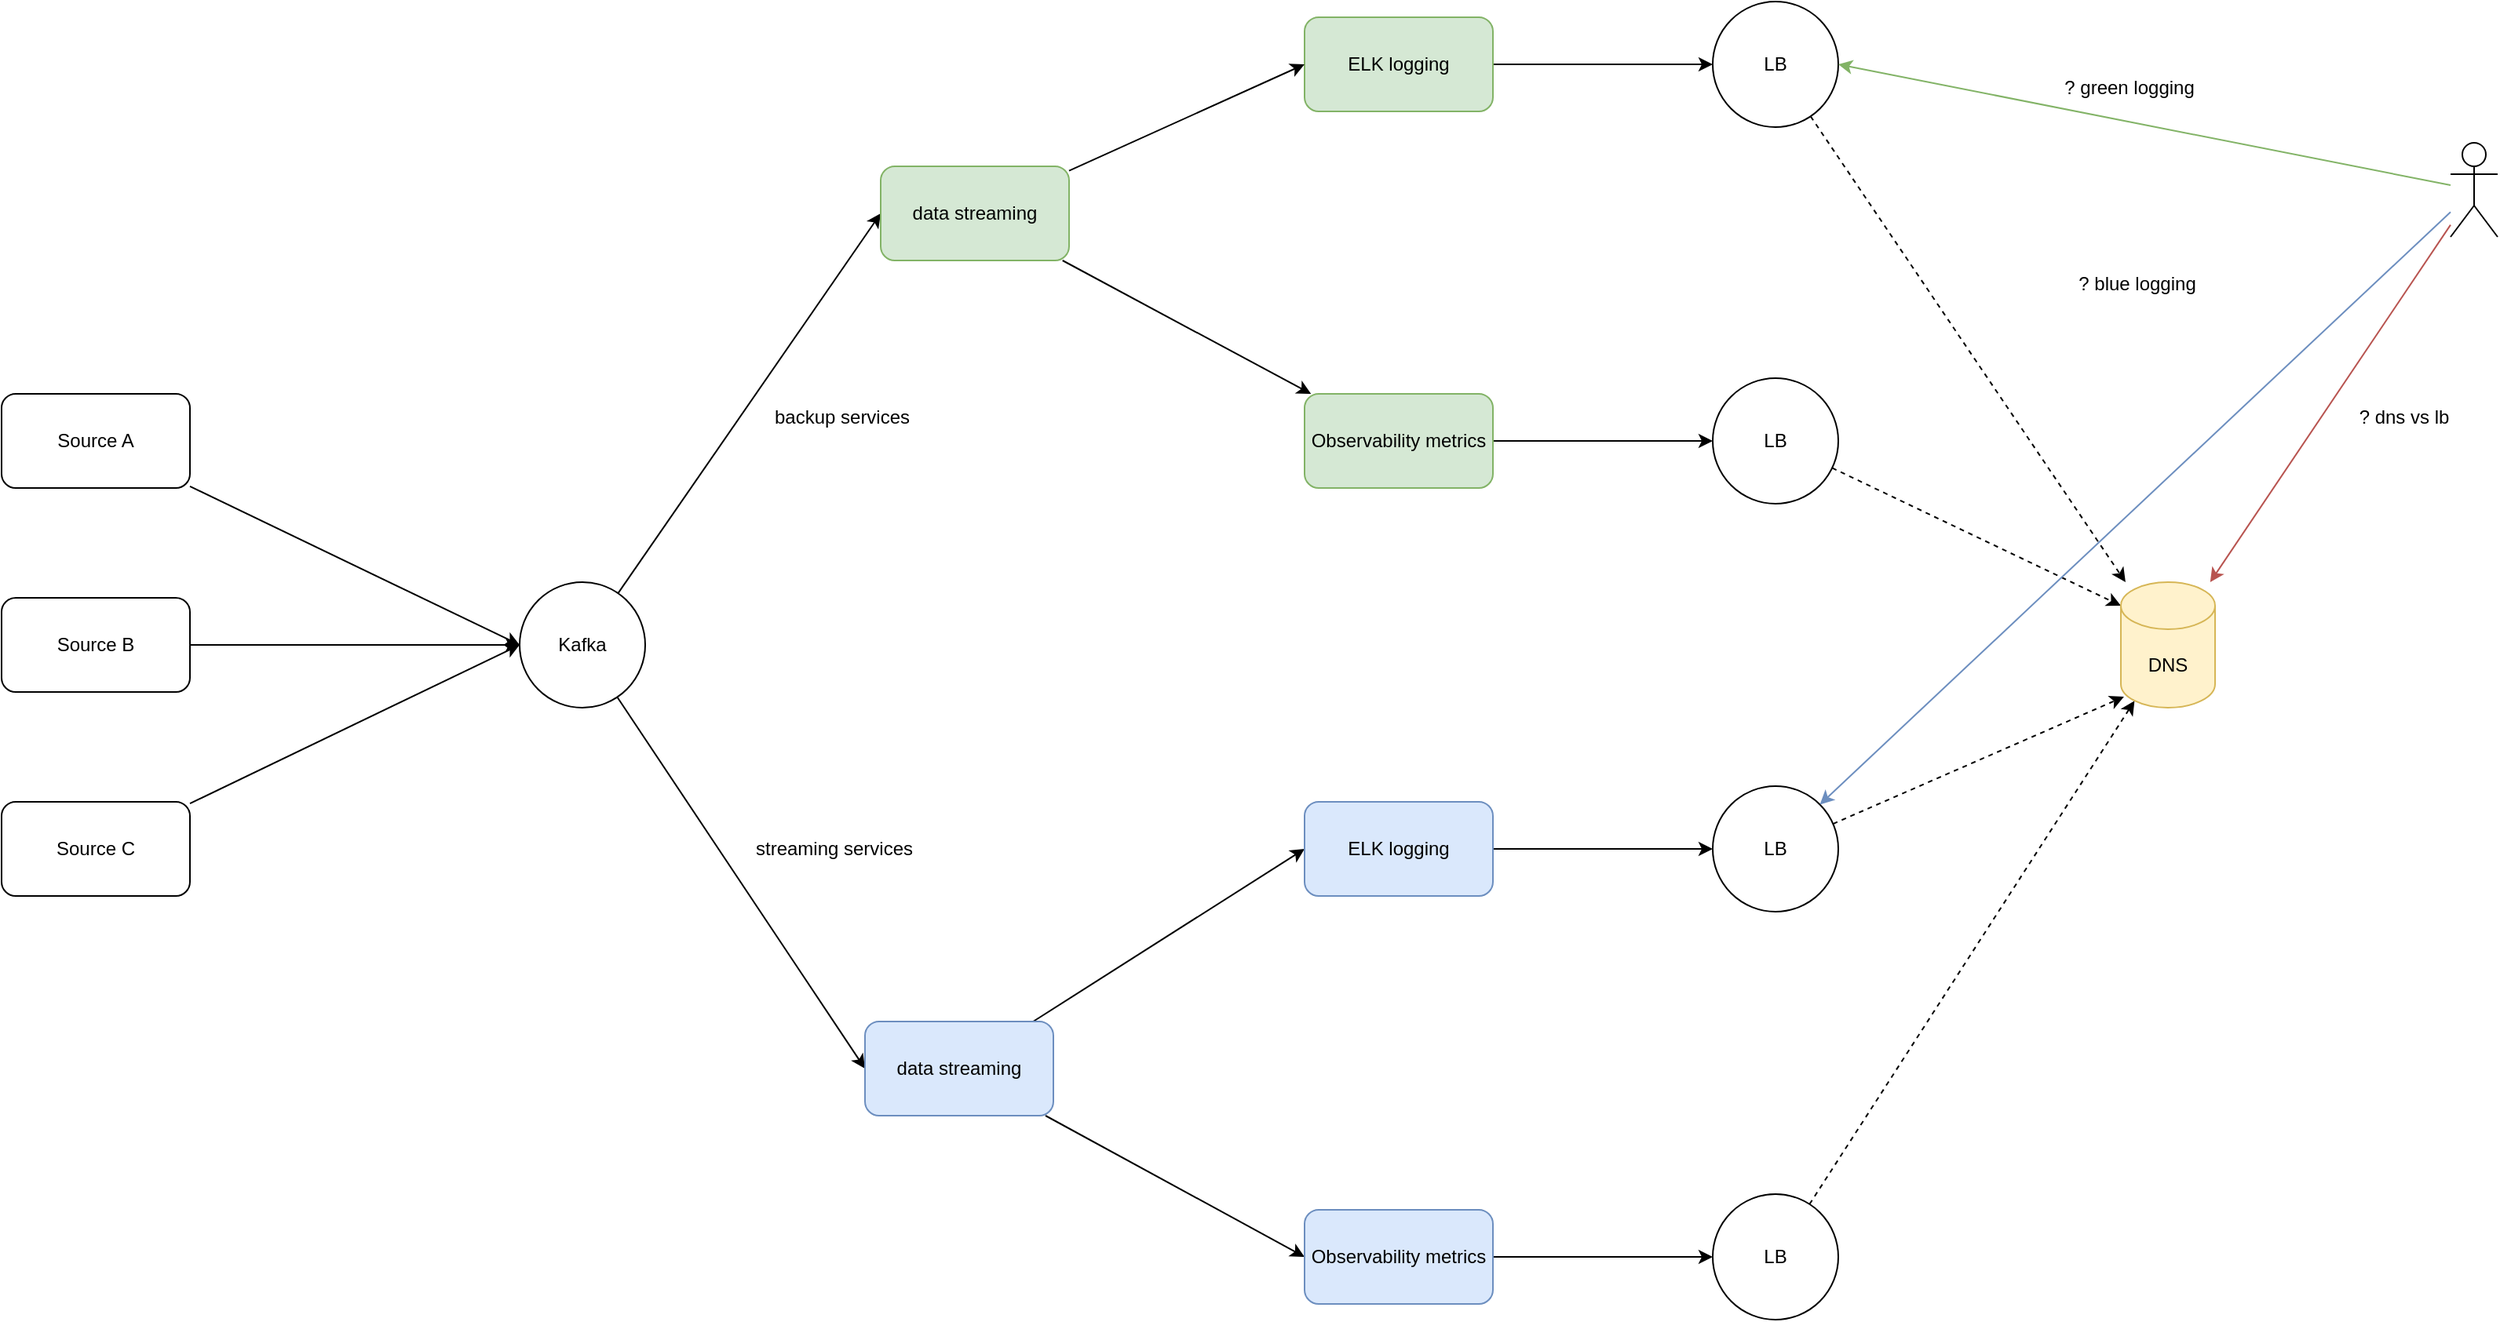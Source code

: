 <mxfile version="20.8.23" type="github">
  <diagram name="Page-1" id="deL3lOo2VgF-D5GflFnZ">
    <mxGraphModel dx="2036" dy="1131" grid="1" gridSize="10" guides="1" tooltips="1" connect="1" arrows="1" fold="1" page="1" pageScale="1" pageWidth="850" pageHeight="1100" math="0" shadow="0">
      <root>
        <mxCell id="0" />
        <mxCell id="1" parent="0" />
        <mxCell id="dK_oFnncHZP7D3tkraAX-10" style="edgeStyle=none;rounded=0;orthogonalLoop=1;jettySize=auto;html=1;entryX=0;entryY=0.5;entryDx=0;entryDy=0;" edge="1" parent="1" source="dK_oFnncHZP7D3tkraAX-1" target="dK_oFnncHZP7D3tkraAX-4">
          <mxGeometry relative="1" as="geometry" />
        </mxCell>
        <mxCell id="dK_oFnncHZP7D3tkraAX-1" value="Source A" style="rounded=1;whiteSpace=wrap;html=1;" vertex="1" parent="1">
          <mxGeometry x="80" y="360" width="120" height="60" as="geometry" />
        </mxCell>
        <mxCell id="dK_oFnncHZP7D3tkraAX-8" style="edgeStyle=orthogonalEdgeStyle;rounded=0;orthogonalLoop=1;jettySize=auto;html=1;entryX=0;entryY=0.5;entryDx=0;entryDy=0;" edge="1" parent="1" source="dK_oFnncHZP7D3tkraAX-2" target="dK_oFnncHZP7D3tkraAX-4">
          <mxGeometry relative="1" as="geometry" />
        </mxCell>
        <mxCell id="dK_oFnncHZP7D3tkraAX-2" value="Source B" style="rounded=1;whiteSpace=wrap;html=1;" vertex="1" parent="1">
          <mxGeometry x="80" y="490" width="120" height="60" as="geometry" />
        </mxCell>
        <mxCell id="dK_oFnncHZP7D3tkraAX-11" style="edgeStyle=none;rounded=0;orthogonalLoop=1;jettySize=auto;html=1;entryX=0;entryY=0.5;entryDx=0;entryDy=0;" edge="1" parent="1" source="dK_oFnncHZP7D3tkraAX-3" target="dK_oFnncHZP7D3tkraAX-4">
          <mxGeometry relative="1" as="geometry">
            <mxPoint x="370" y="520" as="targetPoint" />
          </mxGeometry>
        </mxCell>
        <mxCell id="dK_oFnncHZP7D3tkraAX-3" value="Source C" style="rounded=1;whiteSpace=wrap;html=1;" vertex="1" parent="1">
          <mxGeometry x="80" y="620" width="120" height="60" as="geometry" />
        </mxCell>
        <mxCell id="dK_oFnncHZP7D3tkraAX-9" style="rounded=0;orthogonalLoop=1;jettySize=auto;html=1;entryX=0;entryY=0.5;entryDx=0;entryDy=0;" edge="1" parent="1" source="dK_oFnncHZP7D3tkraAX-4" target="dK_oFnncHZP7D3tkraAX-5">
          <mxGeometry relative="1" as="geometry" />
        </mxCell>
        <mxCell id="dK_oFnncHZP7D3tkraAX-20" style="edgeStyle=none;rounded=0;orthogonalLoop=1;jettySize=auto;html=1;entryX=0;entryY=0.5;entryDx=0;entryDy=0;" edge="1" parent="1" source="dK_oFnncHZP7D3tkraAX-4" target="dK_oFnncHZP7D3tkraAX-19">
          <mxGeometry relative="1" as="geometry" />
        </mxCell>
        <mxCell id="dK_oFnncHZP7D3tkraAX-4" value="Kafka" style="ellipse;whiteSpace=wrap;html=1;aspect=fixed;" vertex="1" parent="1">
          <mxGeometry x="410" y="480" width="80" height="80" as="geometry" />
        </mxCell>
        <mxCell id="dK_oFnncHZP7D3tkraAX-12" style="edgeStyle=none;rounded=0;orthogonalLoop=1;jettySize=auto;html=1;entryX=0;entryY=0.5;entryDx=0;entryDy=0;" edge="1" parent="1" source="dK_oFnncHZP7D3tkraAX-5" target="dK_oFnncHZP7D3tkraAX-23">
          <mxGeometry relative="1" as="geometry" />
        </mxCell>
        <mxCell id="dK_oFnncHZP7D3tkraAX-13" style="edgeStyle=none;rounded=0;orthogonalLoop=1;jettySize=auto;html=1;entryX=0;entryY=0.5;entryDx=0;entryDy=0;" edge="1" parent="1" source="dK_oFnncHZP7D3tkraAX-5" target="dK_oFnncHZP7D3tkraAX-7">
          <mxGeometry relative="1" as="geometry" />
        </mxCell>
        <mxCell id="dK_oFnncHZP7D3tkraAX-5" value="data streaming" style="rounded=1;whiteSpace=wrap;html=1;fillColor=#dae8fc;strokeColor=#6c8ebf;" vertex="1" parent="1">
          <mxGeometry x="630" y="760" width="120" height="60" as="geometry" />
        </mxCell>
        <mxCell id="dK_oFnncHZP7D3tkraAX-16" style="edgeStyle=none;rounded=0;orthogonalLoop=1;jettySize=auto;html=1;entryX=0;entryY=0.5;entryDx=0;entryDy=0;" edge="1" parent="1" source="dK_oFnncHZP7D3tkraAX-6" target="dK_oFnncHZP7D3tkraAX-14">
          <mxGeometry relative="1" as="geometry" />
        </mxCell>
        <mxCell id="dK_oFnncHZP7D3tkraAX-6" value="Observability metrics" style="rounded=1;whiteSpace=wrap;html=1;fillColor=#d5e8d4;strokeColor=#82b366;" vertex="1" parent="1">
          <mxGeometry x="910" y="360" width="120" height="60" as="geometry" />
        </mxCell>
        <mxCell id="dK_oFnncHZP7D3tkraAX-28" style="edgeStyle=none;rounded=0;orthogonalLoop=1;jettySize=auto;html=1;entryX=0;entryY=0.5;entryDx=0;entryDy=0;" edge="1" parent="1" source="dK_oFnncHZP7D3tkraAX-7" target="dK_oFnncHZP7D3tkraAX-29">
          <mxGeometry relative="1" as="geometry">
            <mxPoint x="1170" y="780" as="targetPoint" />
          </mxGeometry>
        </mxCell>
        <mxCell id="dK_oFnncHZP7D3tkraAX-7" value="ELK logging" style="rounded=1;whiteSpace=wrap;html=1;fillColor=#dae8fc;strokeColor=#6c8ebf;" vertex="1" parent="1">
          <mxGeometry x="910" y="620" width="120" height="60" as="geometry" />
        </mxCell>
        <mxCell id="dK_oFnncHZP7D3tkraAX-32" style="edgeStyle=none;rounded=0;orthogonalLoop=1;jettySize=auto;html=1;entryX=0;entryY=0;entryDx=0;entryDy=15;entryPerimeter=0;dashed=1;strokeColor=#000000;" edge="1" parent="1" source="dK_oFnncHZP7D3tkraAX-14" target="dK_oFnncHZP7D3tkraAX-31">
          <mxGeometry relative="1" as="geometry" />
        </mxCell>
        <mxCell id="dK_oFnncHZP7D3tkraAX-14" value="LB" style="ellipse;whiteSpace=wrap;html=1;aspect=fixed;" vertex="1" parent="1">
          <mxGeometry x="1170" y="350" width="80" height="80" as="geometry" />
        </mxCell>
        <mxCell id="dK_oFnncHZP7D3tkraAX-17" style="edgeStyle=none;rounded=0;orthogonalLoop=1;jettySize=auto;html=1;entryX=0;entryY=0.5;entryDx=0;entryDy=0;" edge="1" parent="1" source="dK_oFnncHZP7D3tkraAX-15" target="dK_oFnncHZP7D3tkraAX-30">
          <mxGeometry relative="1" as="geometry">
            <mxPoint x="1170" y="270" as="targetPoint" />
          </mxGeometry>
        </mxCell>
        <mxCell id="dK_oFnncHZP7D3tkraAX-15" value="ELK logging" style="rounded=1;whiteSpace=wrap;html=1;fillColor=#d5e8d4;strokeColor=#82b366;" vertex="1" parent="1">
          <mxGeometry x="910" y="120" width="120" height="60" as="geometry" />
        </mxCell>
        <mxCell id="dK_oFnncHZP7D3tkraAX-21" style="edgeStyle=none;rounded=0;orthogonalLoop=1;jettySize=auto;html=1;entryX=0;entryY=0.5;entryDx=0;entryDy=0;" edge="1" parent="1" source="dK_oFnncHZP7D3tkraAX-19" target="dK_oFnncHZP7D3tkraAX-15">
          <mxGeometry relative="1" as="geometry" />
        </mxCell>
        <mxCell id="dK_oFnncHZP7D3tkraAX-46" style="edgeStyle=none;rounded=0;orthogonalLoop=1;jettySize=auto;html=1;strokeColor=#000000;" edge="1" parent="1" source="dK_oFnncHZP7D3tkraAX-19" target="dK_oFnncHZP7D3tkraAX-6">
          <mxGeometry relative="1" as="geometry" />
        </mxCell>
        <mxCell id="dK_oFnncHZP7D3tkraAX-19" value="data streaming" style="rounded=1;whiteSpace=wrap;html=1;fillColor=#d5e8d4;strokeColor=#82b366;" vertex="1" parent="1">
          <mxGeometry x="640" y="215" width="120" height="60" as="geometry" />
        </mxCell>
        <mxCell id="dK_oFnncHZP7D3tkraAX-38" style="edgeStyle=none;rounded=0;orthogonalLoop=1;jettySize=auto;html=1;entryX=0.145;entryY=1;entryDx=0;entryDy=-4.35;entryPerimeter=0;dashed=1;strokeColor=#000000;" edge="1" parent="1" source="dK_oFnncHZP7D3tkraAX-22" target="dK_oFnncHZP7D3tkraAX-31">
          <mxGeometry relative="1" as="geometry" />
        </mxCell>
        <mxCell id="dK_oFnncHZP7D3tkraAX-22" value="LB" style="ellipse;whiteSpace=wrap;html=1;aspect=fixed;" vertex="1" parent="1">
          <mxGeometry x="1170" y="870" width="80" height="80" as="geometry" />
        </mxCell>
        <mxCell id="dK_oFnncHZP7D3tkraAX-27" style="edgeStyle=none;rounded=0;orthogonalLoop=1;jettySize=auto;html=1;entryX=0;entryY=0.5;entryDx=0;entryDy=0;" edge="1" parent="1" source="dK_oFnncHZP7D3tkraAX-23" target="dK_oFnncHZP7D3tkraAX-22">
          <mxGeometry relative="1" as="geometry" />
        </mxCell>
        <mxCell id="dK_oFnncHZP7D3tkraAX-23" value="Observability metrics" style="rounded=1;whiteSpace=wrap;html=1;fillColor=#dae8fc;strokeColor=#6c8ebf;" vertex="1" parent="1">
          <mxGeometry x="910" y="880" width="120" height="60" as="geometry" />
        </mxCell>
        <mxCell id="dK_oFnncHZP7D3tkraAX-37" style="edgeStyle=none;rounded=0;orthogonalLoop=1;jettySize=auto;html=1;entryX=0.033;entryY=0.913;entryDx=0;entryDy=0;entryPerimeter=0;dashed=1;strokeColor=#000000;" edge="1" parent="1" source="dK_oFnncHZP7D3tkraAX-29" target="dK_oFnncHZP7D3tkraAX-31">
          <mxGeometry relative="1" as="geometry" />
        </mxCell>
        <mxCell id="dK_oFnncHZP7D3tkraAX-29" value="LB" style="ellipse;whiteSpace=wrap;html=1;aspect=fixed;" vertex="1" parent="1">
          <mxGeometry x="1170" y="610" width="80" height="80" as="geometry" />
        </mxCell>
        <mxCell id="dK_oFnncHZP7D3tkraAX-36" style="edgeStyle=none;rounded=0;orthogonalLoop=1;jettySize=auto;html=1;dashed=1;strokeColor=#000000;" edge="1" parent="1" source="dK_oFnncHZP7D3tkraAX-30" target="dK_oFnncHZP7D3tkraAX-31">
          <mxGeometry relative="1" as="geometry" />
        </mxCell>
        <mxCell id="dK_oFnncHZP7D3tkraAX-30" value="LB" style="ellipse;whiteSpace=wrap;html=1;aspect=fixed;" vertex="1" parent="1">
          <mxGeometry x="1170" y="110" width="80" height="80" as="geometry" />
        </mxCell>
        <mxCell id="dK_oFnncHZP7D3tkraAX-31" value="DNS" style="shape=cylinder3;whiteSpace=wrap;html=1;boundedLbl=1;backgroundOutline=1;size=15;fillColor=#fff2cc;strokeColor=#d6b656;" vertex="1" parent="1">
          <mxGeometry x="1430" y="480" width="60" height="80" as="geometry" />
        </mxCell>
        <mxCell id="dK_oFnncHZP7D3tkraAX-40" style="edgeStyle=none;rounded=0;orthogonalLoop=1;jettySize=auto;html=1;entryX=1;entryY=0.5;entryDx=0;entryDy=0;strokeColor=#82b366;fillColor=#d5e8d4;" edge="1" parent="1" source="dK_oFnncHZP7D3tkraAX-39" target="dK_oFnncHZP7D3tkraAX-30">
          <mxGeometry relative="1" as="geometry" />
        </mxCell>
        <mxCell id="dK_oFnncHZP7D3tkraAX-41" style="edgeStyle=none;rounded=0;orthogonalLoop=1;jettySize=auto;html=1;entryX=1;entryY=0;entryDx=0;entryDy=0;strokeColor=#6c8ebf;fillColor=#dae8fc;" edge="1" parent="1" source="dK_oFnncHZP7D3tkraAX-39" target="dK_oFnncHZP7D3tkraAX-29">
          <mxGeometry relative="1" as="geometry" />
        </mxCell>
        <mxCell id="dK_oFnncHZP7D3tkraAX-42" style="edgeStyle=none;rounded=0;orthogonalLoop=1;jettySize=auto;html=1;strokeColor=#b85450;fillColor=#f8cecc;" edge="1" parent="1" source="dK_oFnncHZP7D3tkraAX-39" target="dK_oFnncHZP7D3tkraAX-31">
          <mxGeometry relative="1" as="geometry" />
        </mxCell>
        <mxCell id="dK_oFnncHZP7D3tkraAX-39" value="" style="shape=umlActor;verticalLabelPosition=bottom;verticalAlign=top;html=1;outlineConnect=0;" vertex="1" parent="1">
          <mxGeometry x="1640" y="200" width="30" height="60" as="geometry" />
        </mxCell>
        <mxCell id="dK_oFnncHZP7D3tkraAX-43" value="? dns vs lb" style="text;html=1;align=center;verticalAlign=middle;resizable=0;points=[];autosize=1;strokeColor=none;fillColor=none;" vertex="1" parent="1">
          <mxGeometry x="1570" y="360" width="80" height="30" as="geometry" />
        </mxCell>
        <mxCell id="dK_oFnncHZP7D3tkraAX-44" value="? blue logging" style="text;html=1;align=center;verticalAlign=middle;resizable=0;points=[];autosize=1;strokeColor=none;fillColor=none;" vertex="1" parent="1">
          <mxGeometry x="1390" y="275" width="100" height="30" as="geometry" />
        </mxCell>
        <mxCell id="dK_oFnncHZP7D3tkraAX-45" value="? green logging" style="text;html=1;align=center;verticalAlign=middle;resizable=0;points=[];autosize=1;strokeColor=none;fillColor=none;" vertex="1" parent="1">
          <mxGeometry x="1380" y="150" width="110" height="30" as="geometry" />
        </mxCell>
        <mxCell id="dK_oFnncHZP7D3tkraAX-48" value="streaming services" style="text;html=1;align=center;verticalAlign=middle;resizable=0;points=[];autosize=1;strokeColor=none;fillColor=none;" vertex="1" parent="1">
          <mxGeometry x="550" y="635" width="120" height="30" as="geometry" />
        </mxCell>
        <mxCell id="dK_oFnncHZP7D3tkraAX-49" value="backup services" style="text;html=1;align=center;verticalAlign=middle;resizable=0;points=[];autosize=1;strokeColor=none;fillColor=none;" vertex="1" parent="1">
          <mxGeometry x="560" y="360" width="110" height="30" as="geometry" />
        </mxCell>
      </root>
    </mxGraphModel>
  </diagram>
</mxfile>

